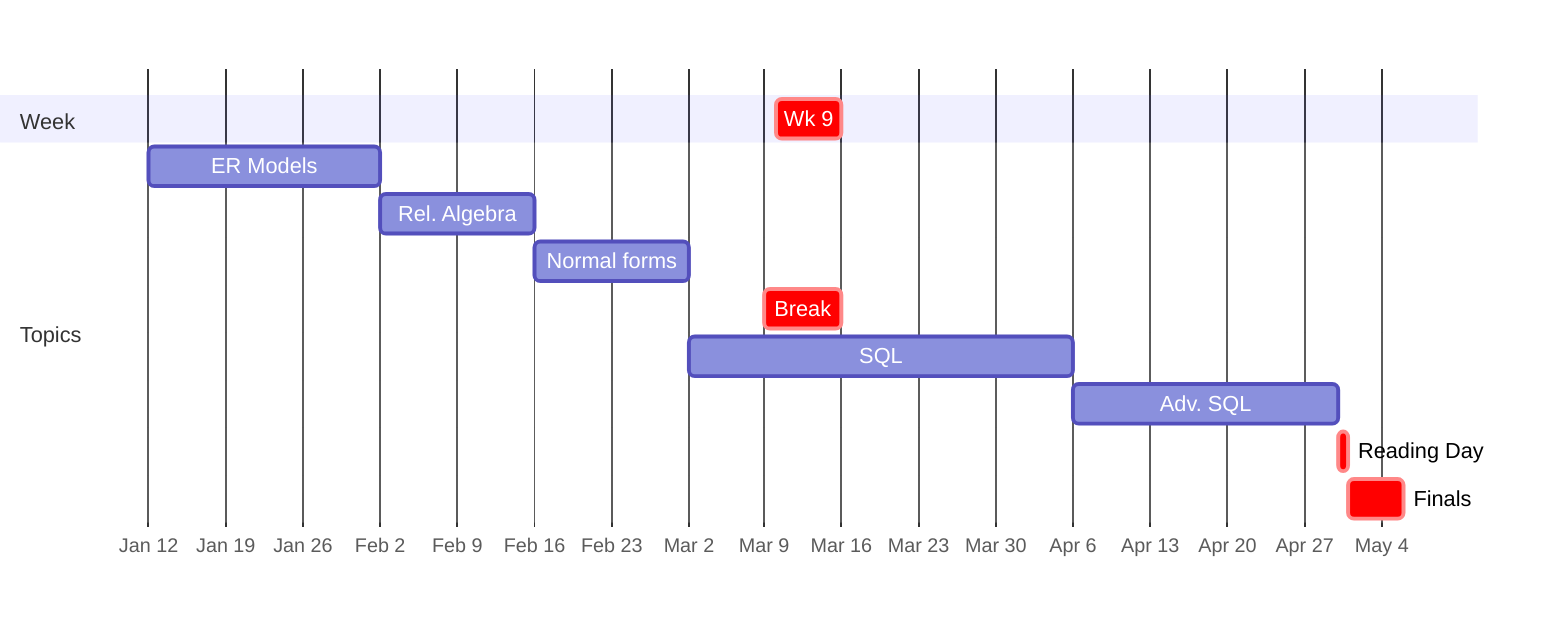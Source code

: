 gantt
    dateFormat  M/DD/YYYY
    axisFormat  %b %e

section Week
    Wk 9 : crit, 3/10/2025, 6d

section Topics
    ER Models : m1, 1/12/2025, 3w
    Rel. Algebra: m4, after m1, 2w
    Normal forms: m5, after m4, 2w
    Break: crit, m8, 3/09/2025, 1w
    SQL : m6, after m5, 5w
    Adv. SQL: m7, after m6, 24d
    Reading Day : crit, m10, 4/30/2025, 1d
    Finals : crit, m9, 5/01/2025, 5d